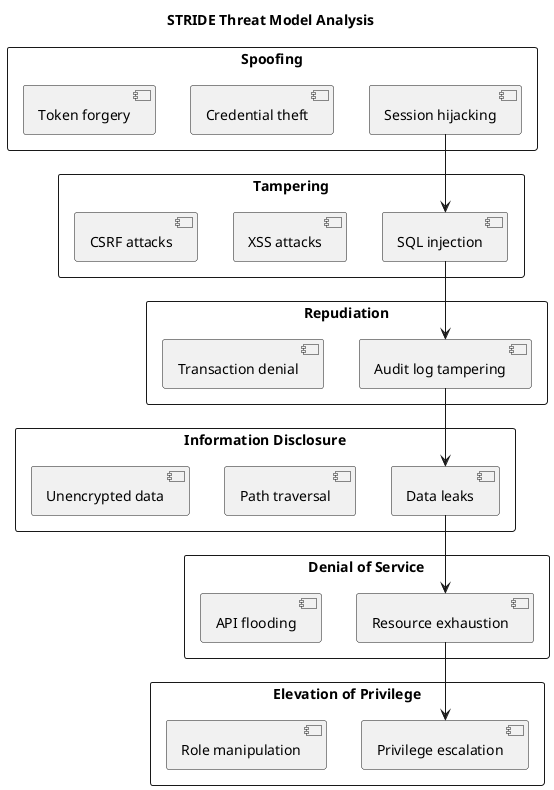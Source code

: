 @startuml
title STRIDE Threat Model Analysis

rectangle "Spoofing" {
  [Session hijacking]
  [Credential theft]
  [Token forgery]
}

rectangle "Tampering" {
  [SQL injection]
  [XSS attacks]
  [CSRF attacks]
}

rectangle "Repudiation" {
  [Audit log tampering]
  [Transaction denial]
}

rectangle "Information Disclosure" {
  [Data leaks]
  [Path traversal]
  [Unencrypted data]
}

rectangle "Denial of Service" {
  [Resource exhaustion]
  [API flooding]
}

rectangle "Elevation of Privilege" {
  [Privilege escalation]
  [Role manipulation]
}

[Session hijacking] --> [SQL injection]
[SQL injection] --> [Audit log tampering]
[Audit log tampering] --> [Data leaks]
[Data leaks] --> [Resource exhaustion]
[Resource exhaustion] --> [Privilege escalation]

@enduml
